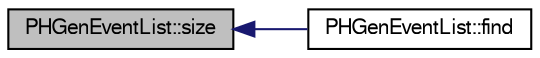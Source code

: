 digraph "PHGenEventList::size"
{
  bgcolor="transparent";
  edge [fontname="FreeSans",fontsize="10",labelfontname="FreeSans",labelfontsize="10"];
  node [fontname="FreeSans",fontsize="10",shape=record];
  rankdir="LR";
  Node1 [label="PHGenEventList::size",height=0.2,width=0.4,color="black", fillcolor="grey75", style="filled" fontcolor="black"];
  Node1 -> Node2 [dir="back",color="midnightblue",fontsize="10",style="solid",fontname="FreeSans"];
  Node2 [label="PHGenEventList::find",height=0.2,width=0.4,color="black",URL="$d7/d50/classPHGenEventList.html#a734ac7269b0f13bf992badd2eadb1545"];
}
